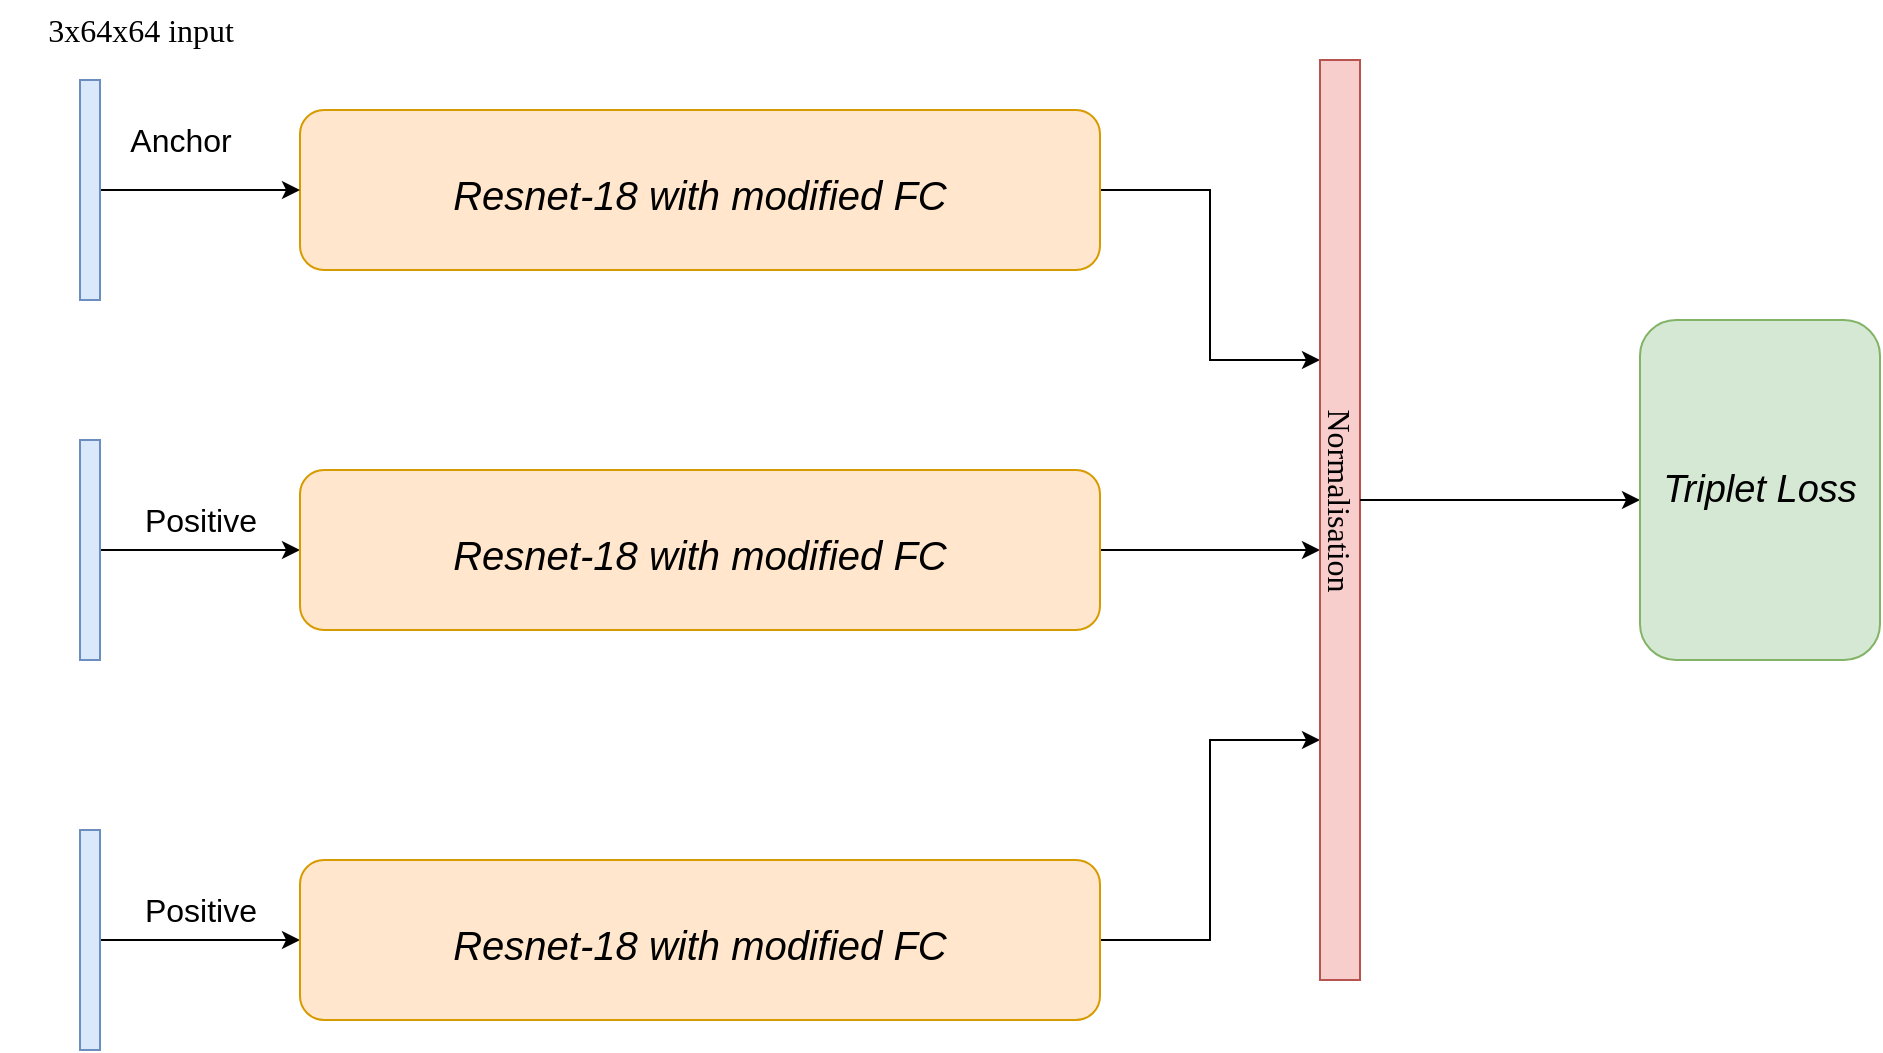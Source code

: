<mxfile version="20.7.4" type="github">
  <diagram id="N1HtW-ULxWURj5wqntlc" name="第 1 页">
    <mxGraphModel dx="1050" dy="634" grid="1" gridSize="10" guides="1" tooltips="1" connect="1" arrows="1" fold="1" page="1" pageScale="1" pageWidth="1169" pageHeight="1654" math="0" shadow="0">
      <root>
        <mxCell id="0" />
        <mxCell id="1" parent="0" />
        <mxCell id="0T-XDhH-nBM5BwNSj58K-20" value="" style="edgeStyle=orthogonalEdgeStyle;rounded=0;orthogonalLoop=1;jettySize=auto;html=1;fontFamily=Verdana;fontSize=16;" edge="1" parent="1" source="0T-XDhH-nBM5BwNSj58K-1" target="0T-XDhH-nBM5BwNSj58K-16">
          <mxGeometry relative="1" as="geometry">
            <Array as="points">
              <mxPoint x="605" y="265" />
              <mxPoint x="605" y="350" />
            </Array>
          </mxGeometry>
        </mxCell>
        <mxCell id="0T-XDhH-nBM5BwNSj58K-1" value="&lt;font style=&quot;font-size: 29px;&quot;&gt;&lt;i style=&quot;font-size: 20px;&quot;&gt;Resnet-18 with modified FC&lt;font style=&quot;font-size: 16px;&quot;&gt; &lt;br&gt;&lt;/font&gt;&lt;/i&gt;&lt;/font&gt;" style="rounded=1;whiteSpace=wrap;html=1;fillColor=#ffe6cc;strokeColor=#d79b00;" vertex="1" parent="1">
          <mxGeometry x="150" y="225" width="400" height="80" as="geometry" />
        </mxCell>
        <mxCell id="0T-XDhH-nBM5BwNSj58K-3" value="" style="edgeStyle=orthogonalEdgeStyle;rounded=0;orthogonalLoop=1;jettySize=auto;html=1;fontSize=16;" edge="1" parent="1" source="0T-XDhH-nBM5BwNSj58K-2" target="0T-XDhH-nBM5BwNSj58K-1">
          <mxGeometry relative="1" as="geometry" />
        </mxCell>
        <mxCell id="0T-XDhH-nBM5BwNSj58K-2" value="" style="rounded=0;whiteSpace=wrap;html=1;fillColor=#dae8fc;strokeColor=#6c8ebf;" vertex="1" parent="1">
          <mxGeometry x="40" y="210" width="10" height="110" as="geometry" />
        </mxCell>
        <mxCell id="0T-XDhH-nBM5BwNSj58K-5" value="Anchor" style="text;html=1;align=center;verticalAlign=middle;resizable=0;points=[];autosize=1;strokeColor=none;fillColor=none;fontSize=16;" vertex="1" parent="1">
          <mxGeometry x="55" y="225" width="70" height="30" as="geometry" />
        </mxCell>
        <mxCell id="0T-XDhH-nBM5BwNSj58K-10" value="" style="edgeStyle=orthogonalEdgeStyle;rounded=0;orthogonalLoop=1;jettySize=auto;html=1;fontSize=16;" edge="1" parent="1" source="0T-XDhH-nBM5BwNSj58K-6" target="0T-XDhH-nBM5BwNSj58K-9">
          <mxGeometry relative="1" as="geometry" />
        </mxCell>
        <mxCell id="0T-XDhH-nBM5BwNSj58K-6" value="" style="rounded=0;whiteSpace=wrap;html=1;fontSize=16;fillColor=#dae8fc;strokeColor=#6c8ebf;" vertex="1" parent="1">
          <mxGeometry x="40" y="390" width="10" height="110" as="geometry" />
        </mxCell>
        <mxCell id="0T-XDhH-nBM5BwNSj58K-21" value="" style="edgeStyle=orthogonalEdgeStyle;rounded=0;orthogonalLoop=1;jettySize=auto;html=1;fontFamily=Verdana;fontSize=16;" edge="1" parent="1" source="0T-XDhH-nBM5BwNSj58K-9">
          <mxGeometry relative="1" as="geometry">
            <mxPoint x="660" y="445" as="targetPoint" />
          </mxGeometry>
        </mxCell>
        <mxCell id="0T-XDhH-nBM5BwNSj58K-9" value="&lt;font style=&quot;font-size: 29px;&quot;&gt;&lt;i style=&quot;font-size: 20px;&quot;&gt;Resnet-18 with modified FC&lt;font style=&quot;font-size: 16px;&quot;&gt; &lt;br&gt;&lt;/font&gt;&lt;/i&gt;&lt;/font&gt;" style="rounded=1;whiteSpace=wrap;html=1;fillColor=#ffe6cc;strokeColor=#d79b00;" vertex="1" parent="1">
          <mxGeometry x="150" y="405" width="400" height="80" as="geometry" />
        </mxCell>
        <mxCell id="0T-XDhH-nBM5BwNSj58K-11" value="Positive" style="text;html=1;align=center;verticalAlign=middle;resizable=0;points=[];autosize=1;strokeColor=none;fillColor=none;fontSize=16;" vertex="1" parent="1">
          <mxGeometry x="60" y="415" width="80" height="30" as="geometry" />
        </mxCell>
        <mxCell id="0T-XDhH-nBM5BwNSj58K-12" value="" style="edgeStyle=orthogonalEdgeStyle;rounded=0;orthogonalLoop=1;jettySize=auto;html=1;fontSize=16;" edge="1" source="0T-XDhH-nBM5BwNSj58K-13" target="0T-XDhH-nBM5BwNSj58K-14" parent="1">
          <mxGeometry relative="1" as="geometry" />
        </mxCell>
        <mxCell id="0T-XDhH-nBM5BwNSj58K-13" value="" style="rounded=0;whiteSpace=wrap;html=1;fontSize=16;fillColor=#dae8fc;strokeColor=#6c8ebf;" vertex="1" parent="1">
          <mxGeometry x="40" y="585" width="10" height="110" as="geometry" />
        </mxCell>
        <mxCell id="0T-XDhH-nBM5BwNSj58K-22" value="" style="edgeStyle=orthogonalEdgeStyle;rounded=0;orthogonalLoop=1;jettySize=auto;html=1;fontFamily=Verdana;fontSize=16;" edge="1" parent="1" source="0T-XDhH-nBM5BwNSj58K-14" target="0T-XDhH-nBM5BwNSj58K-16">
          <mxGeometry x="0.094" relative="1" as="geometry">
            <Array as="points">
              <mxPoint x="605" y="640" />
              <mxPoint x="605" y="540" />
            </Array>
            <mxPoint as="offset" />
          </mxGeometry>
        </mxCell>
        <mxCell id="0T-XDhH-nBM5BwNSj58K-14" value="&lt;font style=&quot;font-size: 29px;&quot;&gt;&lt;i style=&quot;font-size: 20px;&quot;&gt;Resnet-18 with modified FC&lt;font style=&quot;font-size: 16px;&quot;&gt; &lt;br&gt;&lt;/font&gt;&lt;/i&gt;&lt;/font&gt;" style="rounded=1;whiteSpace=wrap;html=1;fillColor=#ffe6cc;strokeColor=#d79b00;" vertex="1" parent="1">
          <mxGeometry x="150" y="600" width="400" height="80" as="geometry" />
        </mxCell>
        <mxCell id="0T-XDhH-nBM5BwNSj58K-15" value="Positive" style="text;html=1;align=center;verticalAlign=middle;resizable=0;points=[];autosize=1;strokeColor=none;fillColor=none;fontSize=16;" vertex="1" parent="1">
          <mxGeometry x="60" y="610" width="80" height="30" as="geometry" />
        </mxCell>
        <mxCell id="0T-XDhH-nBM5BwNSj58K-16" value="&lt;div&gt;&lt;br&gt;&lt;/div&gt;" style="rounded=0;whiteSpace=wrap;html=1;fontSize=16;align=center;direction=east;fillColor=#f8cecc;strokeColor=#b85450;" vertex="1" parent="1">
          <mxGeometry x="660" y="200" width="20" height="460" as="geometry" />
        </mxCell>
        <mxCell id="0T-XDhH-nBM5BwNSj58K-17" value="3x64x64 input " style="text;html=1;align=center;verticalAlign=middle;resizable=0;points=[];autosize=1;strokeColor=none;fillColor=none;fontSize=16;fontFamily=Verdana;" vertex="1" parent="1">
          <mxGeometry y="170" width="140" height="30" as="geometry" />
        </mxCell>
        <mxCell id="0T-XDhH-nBM5BwNSj58K-24" value="" style="edgeStyle=orthogonalEdgeStyle;rounded=0;orthogonalLoop=1;jettySize=auto;html=1;fontFamily=Helvetica;fontSize=19;" edge="1" parent="1" target="0T-XDhH-nBM5BwNSj58K-23">
          <mxGeometry relative="1" as="geometry">
            <mxPoint x="680" y="420" as="sourcePoint" />
            <Array as="points">
              <mxPoint x="750" y="420" />
              <mxPoint x="750" y="420" />
            </Array>
          </mxGeometry>
        </mxCell>
        <mxCell id="0T-XDhH-nBM5BwNSj58K-19" value="Normalisation" style="text;html=1;align=center;verticalAlign=middle;resizable=0;points=[];autosize=1;strokeColor=none;fillColor=none;fontSize=16;fontFamily=Verdana;rotation=90;" vertex="1" parent="1">
          <mxGeometry x="605" y="405" width="130" height="30" as="geometry" />
        </mxCell>
        <mxCell id="0T-XDhH-nBM5BwNSj58K-23" value="&lt;div align=&quot;center&quot;&gt;&lt;font face=&quot;Helvetica&quot;&gt;&lt;i&gt;&lt;font style=&quot;font-size: 19px;&quot;&gt;Triplet Loss&lt;/font&gt;&lt;/i&gt;&lt;/font&gt;&lt;/div&gt;" style="rounded=1;whiteSpace=wrap;html=1;fontFamily=Verdana;fontSize=16;align=center;fillColor=#d5e8d4;strokeColor=#82b366;" vertex="1" parent="1">
          <mxGeometry x="820" y="330" width="120" height="170" as="geometry" />
        </mxCell>
      </root>
    </mxGraphModel>
  </diagram>
</mxfile>
